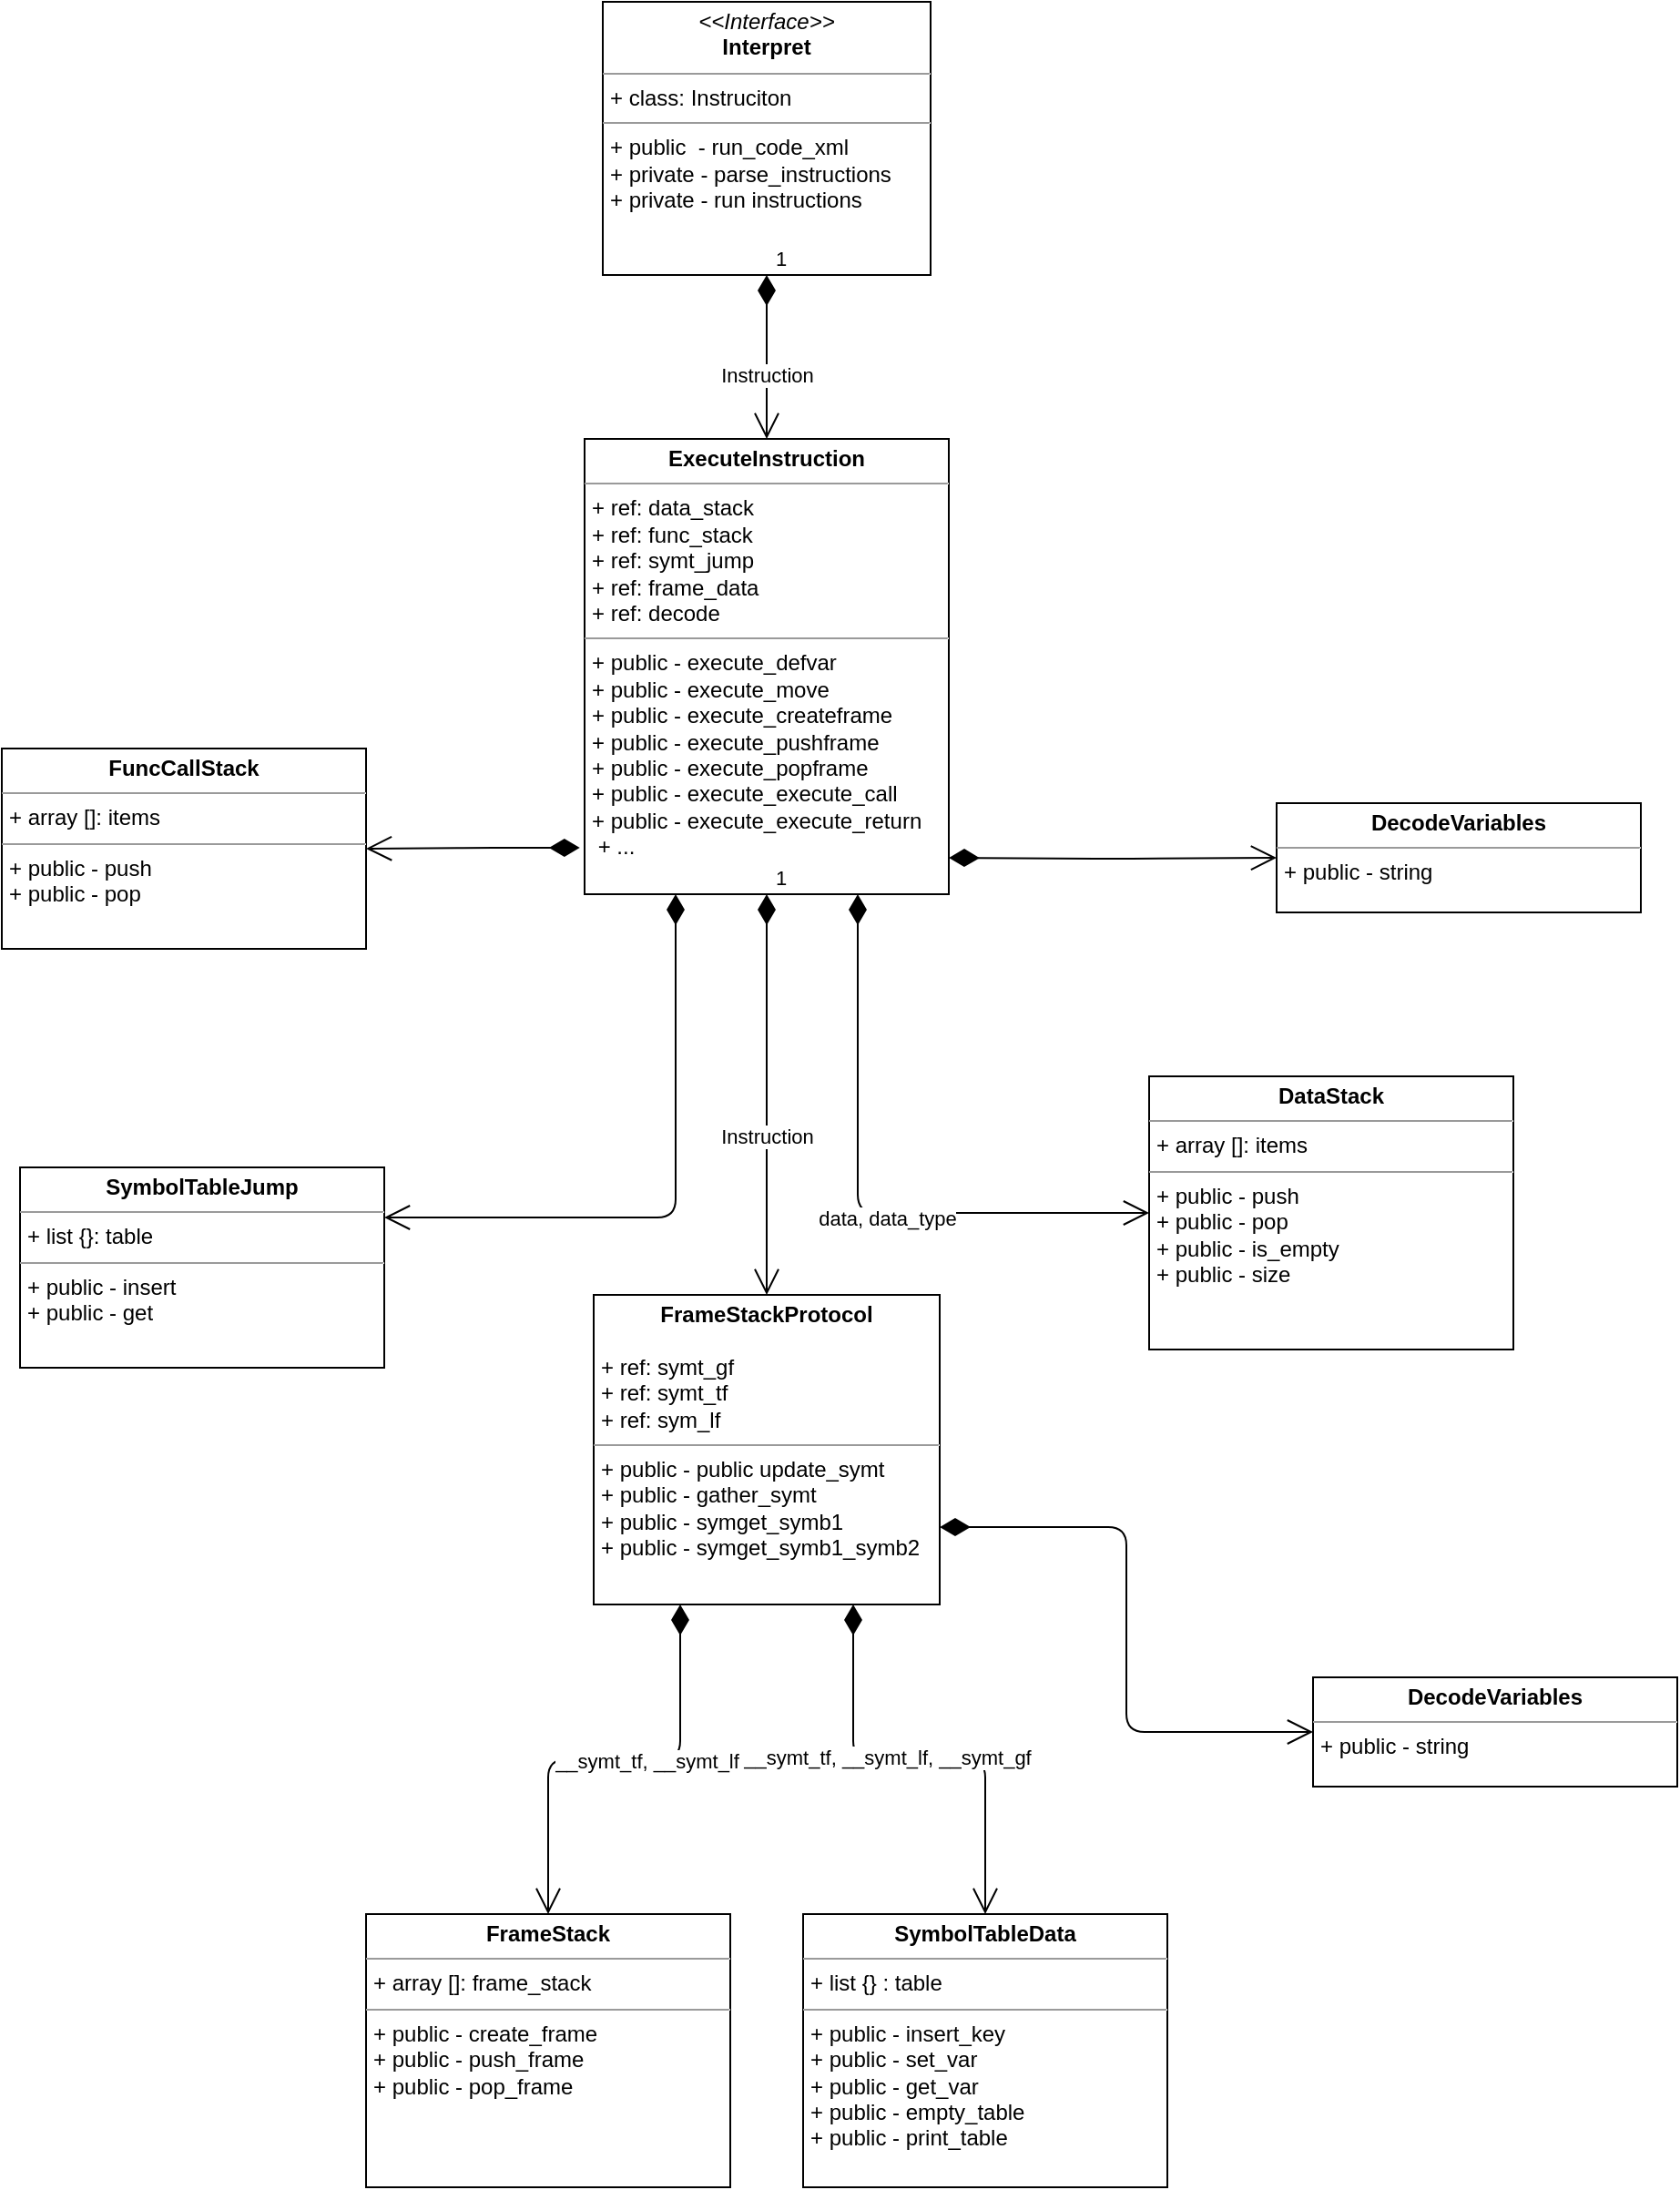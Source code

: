 <mxfile>
    <diagram id="7mINW34zETui4QWBk4Kv" name="Page-1">
        <mxGraphModel dx="1516" dy="984" grid="1" gridSize="10" guides="1" tooltips="1" connect="1" arrows="1" fold="1" page="1" pageScale="1" pageWidth="850" pageHeight="1100" math="0" shadow="0">
            <root>
                <mxCell id="0"/>
                <mxCell id="1" parent="0"/>
                <mxCell id="6" value="&lt;p style=&quot;margin:0px;margin-top:4px;text-align:center;&quot;&gt;&lt;i&gt;&amp;lt;&amp;lt;Interface&amp;gt;&amp;gt;&lt;/i&gt;&lt;br&gt;&lt;b&gt;Interpret&lt;/b&gt;&lt;/p&gt;&lt;hr size=&quot;1&quot;&gt;&lt;p style=&quot;margin:0px;margin-left:4px;&quot;&gt;+ class: Instruciton&lt;br&gt;&lt;/p&gt;&lt;hr size=&quot;1&quot;&gt;&lt;p style=&quot;margin:0px;margin-left:4px;&quot;&gt;+ public&amp;nbsp; &lt;span style=&quot;&quot;&gt;&#9;&lt;/span&gt;- run_code_xml&lt;br&gt;+ private &lt;span style=&quot;&quot;&gt;&#9;&lt;/span&gt;- parse_instructions&lt;/p&gt;&lt;p style=&quot;margin:0px;margin-left:4px;&quot;&gt;+ private - run instructions&lt;/p&gt;" style="verticalAlign=top;align=left;overflow=fill;fontSize=12;fontFamily=Helvetica;html=1;" parent="1" vertex="1">
                    <mxGeometry x="100" y="50" width="180" height="150" as="geometry"/>
                </mxCell>
                <mxCell id="7" value="&lt;p style=&quot;margin:0px;margin-top:4px;text-align:center;&quot;&gt;&lt;b&gt;ExecuteInstruction&lt;/b&gt;&lt;/p&gt;&lt;hr size=&quot;1&quot;&gt;&lt;p style=&quot;margin:0px;margin-left:4px;&quot;&gt;+ ref: data_stack&lt;/p&gt;&lt;p style=&quot;margin:0px;margin-left:4px;&quot;&gt;+ ref: func_stack&lt;/p&gt;&lt;p style=&quot;margin:0px;margin-left:4px;&quot;&gt;+ ref: symt_jump&lt;/p&gt;&lt;p style=&quot;margin:0px;margin-left:4px;&quot;&gt;+ ref: frame_data&lt;/p&gt;&lt;p style=&quot;margin:0px;margin-left:4px;&quot;&gt;+ ref: decode&lt;/p&gt;&lt;hr size=&quot;1&quot;&gt;&lt;p style=&quot;margin:0px;margin-left:4px;&quot;&gt;+ public - execute_defvar&lt;/p&gt;&lt;p style=&quot;margin:0px;margin-left:4px;&quot;&gt;+ public - execute_move&lt;br&gt;&lt;/p&gt;&lt;p style=&quot;margin:0px;margin-left:4px;&quot;&gt;+ public - execute_createframe&lt;br&gt;&lt;/p&gt;&lt;p style=&quot;margin:0px;margin-left:4px;&quot;&gt;+ public - execute_pushframe&lt;br&gt;&lt;/p&gt;&lt;p style=&quot;margin:0px;margin-left:4px;&quot;&gt;+ public - execute_popframe&lt;br&gt;&lt;/p&gt;&lt;p style=&quot;margin:0px;margin-left:4px;&quot;&gt;+ public - execute_execute_call&lt;br&gt;&lt;/p&gt;&lt;p style=&quot;margin:0px;margin-left:4px;&quot;&gt;+ public - execute_execute_return&lt;/p&gt;&lt;p style=&quot;margin:0px;margin-left:4px;&quot;&gt;&amp;nbsp;+ ...&lt;/p&gt;" style="verticalAlign=top;align=left;overflow=fill;fontSize=12;fontFamily=Helvetica;html=1;" parent="1" vertex="1">
                    <mxGeometry x="90" y="290" width="200" height="250" as="geometry"/>
                </mxCell>
                <mxCell id="9" value="&lt;p style=&quot;margin:0px;margin-top:4px;text-align:center;&quot;&gt;&lt;b&gt;FrameStackProtocol&lt;/b&gt;&lt;/p&gt;&lt;p style=&quot;margin:0px;margin-left:4px;&quot;&gt;&lt;br&gt;+ ref: symt_gf&lt;/p&gt;&lt;p style=&quot;margin:0px;margin-left:4px;&quot;&gt;+ ref: symt_tf&lt;/p&gt;&lt;p style=&quot;margin:0px;margin-left:4px;&quot;&gt;+ ref: sym_lf&lt;/p&gt;&lt;hr size=&quot;1&quot;&gt;&lt;p style=&quot;margin:0px;margin-left:4px;&quot;&gt;+ public - public update_symt&lt;/p&gt;&lt;p style=&quot;margin:0px;margin-left:4px;&quot;&gt;+ public - gather_symt&lt;/p&gt;&lt;p style=&quot;margin:0px;margin-left:4px;&quot;&gt;+ public - symget_symb1&lt;/p&gt;&lt;p style=&quot;margin:0px;margin-left:4px;&quot;&gt;+ public - symget_symb1_symb2&lt;/p&gt;" style="verticalAlign=top;align=left;overflow=fill;fontSize=12;fontFamily=Helvetica;html=1;" parent="1" vertex="1">
                    <mxGeometry x="95" y="760" width="190" height="170" as="geometry"/>
                </mxCell>
                <mxCell id="12" value="1" style="endArrow=open;html=1;endSize=12;startArrow=diamondThin;startSize=14;startFill=1;edgeStyle=orthogonalEdgeStyle;align=left;verticalAlign=bottom;exitX=0.5;exitY=1;exitDx=0;exitDy=0;entryX=0.5;entryY=0;entryDx=0;entryDy=0;" parent="1" source="7" target="9" edge="1">
                    <mxGeometry x="-1" y="3" relative="1" as="geometry">
                        <mxPoint x="300" y="720" as="sourcePoint"/>
                        <mxPoint x="460" y="720" as="targetPoint"/>
                    </mxGeometry>
                </mxCell>
                <mxCell id="20" value="&lt;span style=&quot;text-align: left;&quot;&gt;Instruction&lt;/span&gt;" style="edgeLabel;html=1;align=center;verticalAlign=middle;resizable=0;points=[];" parent="12" vertex="1" connectable="0">
                    <mxGeometry x="0.207" relative="1" as="geometry">
                        <mxPoint as="offset"/>
                    </mxGeometry>
                </mxCell>
                <mxCell id="13" value="&lt;p style=&quot;margin:0px;margin-top:4px;text-align:center;&quot;&gt;&lt;b&gt;FrameStack&lt;/b&gt;&lt;/p&gt;&lt;hr size=&quot;1&quot;&gt;&lt;p style=&quot;margin:0px;margin-left:4px;&quot;&gt;+ array []: frame_stack&lt;/p&gt;&lt;hr size=&quot;1&quot;&gt;&lt;p style=&quot;margin:0px;margin-left:4px;&quot;&gt;+ public - create_frame&lt;/p&gt;&lt;p style=&quot;margin:0px;margin-left:4px;&quot;&gt;+ public - push_frame&lt;/p&gt;&lt;p style=&quot;margin:0px;margin-left:4px;&quot;&gt;+ public - pop_frame&lt;/p&gt;" style="verticalAlign=top;align=left;overflow=fill;fontSize=12;fontFamily=Helvetica;html=1;" parent="1" vertex="1">
                    <mxGeometry x="-30" y="1100" width="200" height="150" as="geometry"/>
                </mxCell>
                <mxCell id="16" value="&lt;p style=&quot;margin:0px;margin-top:4px;text-align:center;&quot;&gt;&lt;b&gt;SymbolTableData&lt;/b&gt;&lt;/p&gt;&lt;hr size=&quot;1&quot;&gt;&lt;p style=&quot;margin:0px;margin-left:4px;&quot;&gt;+ list {} : table&amp;nbsp;&lt;/p&gt;&lt;hr size=&quot;1&quot;&gt;&lt;p style=&quot;margin:0px;margin-left:4px;&quot;&gt;+ public - insert_key&lt;/p&gt;&lt;p style=&quot;margin:0px;margin-left:4px;&quot;&gt;+ public - set_var&lt;/p&gt;&lt;p style=&quot;margin:0px;margin-left:4px;&quot;&gt;+ public - get_var&lt;/p&gt;&lt;p style=&quot;margin:0px;margin-left:4px;&quot;&gt;+ public - empty_table&lt;br&gt;&lt;/p&gt;&lt;p style=&quot;margin:0px;margin-left:4px;&quot;&gt;+ public - print_table&lt;br&gt;&lt;/p&gt;" style="verticalAlign=top;align=left;overflow=fill;fontSize=12;fontFamily=Helvetica;html=1;" parent="1" vertex="1">
                    <mxGeometry x="210" y="1100" width="200" height="150" as="geometry"/>
                </mxCell>
                <mxCell id="21" value="1" style="endArrow=open;html=1;endSize=12;startArrow=diamondThin;startSize=14;startFill=1;edgeStyle=orthogonalEdgeStyle;align=left;verticalAlign=bottom;exitX=0.5;exitY=1;exitDx=0;exitDy=0;entryX=0.5;entryY=0;entryDx=0;entryDy=0;" parent="1" source="6" target="7" edge="1">
                    <mxGeometry x="-1" y="3" relative="1" as="geometry">
                        <mxPoint x="370" y="210" as="sourcePoint"/>
                        <mxPoint x="370" y="320" as="targetPoint"/>
                    </mxGeometry>
                </mxCell>
                <mxCell id="22" value="&lt;span style=&quot;text-align: left;&quot;&gt;Instruction&lt;/span&gt;" style="edgeLabel;html=1;align=center;verticalAlign=middle;resizable=0;points=[];" parent="21" vertex="1" connectable="0">
                    <mxGeometry x="0.207" relative="1" as="geometry">
                        <mxPoint as="offset"/>
                    </mxGeometry>
                </mxCell>
                <mxCell id="24" value="" style="endArrow=open;html=1;endSize=12;startArrow=diamondThin;startSize=14;startFill=1;edgeStyle=orthogonalEdgeStyle;align=left;verticalAlign=bottom;exitX=0.25;exitY=1;exitDx=0;exitDy=0;entryX=0.5;entryY=0;entryDx=0;entryDy=0;" parent="1" source="9" target="13" edge="1">
                    <mxGeometry x="-1" y="3" relative="1" as="geometry">
                        <mxPoint x="140" y="740" as="sourcePoint"/>
                        <mxPoint x="300" y="740" as="targetPoint"/>
                    </mxGeometry>
                </mxCell>
                <mxCell id="25" value="&lt;span style=&quot;text-align: left;&quot;&gt;__symt_tf, __symt_lf&lt;/span&gt;" style="edgeLabel;html=1;align=center;verticalAlign=middle;resizable=0;points=[];" parent="24" vertex="1" connectable="0">
                    <mxGeometry x="-0.148" y="1" relative="1" as="geometry">
                        <mxPoint as="offset"/>
                    </mxGeometry>
                </mxCell>
                <mxCell id="26" value="" style="endArrow=open;html=1;endSize=12;startArrow=diamondThin;startSize=14;startFill=1;edgeStyle=orthogonalEdgeStyle;align=left;verticalAlign=bottom;exitX=0.75;exitY=1;exitDx=0;exitDy=0;entryX=0.5;entryY=0;entryDx=0;entryDy=0;" parent="1" source="9" target="16" edge="1">
                    <mxGeometry x="-1" y="3" relative="1" as="geometry">
                        <mxPoint x="237.6" y="930.0" as="sourcePoint"/>
                        <mxPoint x="170" y="1099.62" as="targetPoint"/>
                    </mxGeometry>
                </mxCell>
                <mxCell id="27" value="&lt;span style=&quot;text-align: left;&quot;&gt;__symt_tf, __symt_lf, __symt_gf&lt;/span&gt;" style="edgeLabel;html=1;align=center;verticalAlign=middle;resizable=0;points=[];" parent="26" vertex="1" connectable="0">
                    <mxGeometry x="-0.148" y="1" relative="1" as="geometry">
                        <mxPoint as="offset"/>
                    </mxGeometry>
                </mxCell>
                <mxCell id="28" value="&lt;p style=&quot;margin:0px;margin-top:4px;text-align:center;&quot;&gt;&lt;b&gt;DataStack&lt;/b&gt;&lt;/p&gt;&lt;hr size=&quot;1&quot;&gt;&lt;p style=&quot;margin:0px;margin-left:4px;&quot;&gt;+ array []: items&lt;/p&gt;&lt;hr size=&quot;1&quot;&gt;&lt;p style=&quot;margin:0px;margin-left:4px;&quot;&gt;+ public - push&lt;/p&gt;&lt;p style=&quot;margin:0px;margin-left:4px;&quot;&gt;+ public - pop&lt;/p&gt;&lt;p style=&quot;margin:0px;margin-left:4px;&quot;&gt;+ public - is_empty&lt;/p&gt;&lt;p style=&quot;margin:0px;margin-left:4px;&quot;&gt;+ public - size&lt;/p&gt;" style="verticalAlign=top;align=left;overflow=fill;fontSize=12;fontFamily=Helvetica;html=1;" parent="1" vertex="1">
                    <mxGeometry x="400" y="640" width="200" height="150" as="geometry"/>
                </mxCell>
                <mxCell id="29" value="" style="endArrow=open;html=1;endSize=12;startArrow=diamondThin;startSize=14;startFill=1;edgeStyle=orthogonalEdgeStyle;align=left;verticalAlign=bottom;exitX=0.75;exitY=1;exitDx=0;exitDy=0;entryX=0;entryY=0.5;entryDx=0;entryDy=0;" parent="1" source="7" target="28" edge="1">
                    <mxGeometry x="-1" y="3" relative="1" as="geometry">
                        <mxPoint x="310" y="790" as="sourcePoint"/>
                        <mxPoint x="470" y="790" as="targetPoint"/>
                    </mxGeometry>
                </mxCell>
                <mxCell id="30" value="data, data_type" style="edgeLabel;html=1;align=center;verticalAlign=middle;resizable=0;points=[];" parent="29" vertex="1" connectable="0">
                    <mxGeometry x="0.137" y="-3" relative="1" as="geometry">
                        <mxPoint as="offset"/>
                    </mxGeometry>
                </mxCell>
                <mxCell id="31" value="&lt;p style=&quot;margin:0px;margin-top:4px;text-align:center;&quot;&gt;&lt;b&gt;FuncCallStack&lt;/b&gt;&lt;/p&gt;&lt;hr size=&quot;1&quot;&gt;&lt;p style=&quot;margin:0px;margin-left:4px;&quot;&gt;+ array []: items&lt;/p&gt;&lt;hr size=&quot;1&quot;&gt;&lt;p style=&quot;margin:0px;margin-left:4px;&quot;&gt;+ public - push&lt;/p&gt;&lt;p style=&quot;margin:0px;margin-left:4px;&quot;&gt;+ public - pop&lt;/p&gt;" style="verticalAlign=top;align=left;overflow=fill;fontSize=12;fontFamily=Helvetica;html=1;" parent="1" vertex="1">
                    <mxGeometry x="-230" y="460" width="200" height="110" as="geometry"/>
                </mxCell>
                <mxCell id="35" value="" style="endArrow=open;html=1;endSize=12;startArrow=diamondThin;startSize=14;startFill=1;edgeStyle=orthogonalEdgeStyle;align=left;verticalAlign=bottom;entryX=1;entryY=0.5;entryDx=0;entryDy=0;exitX=-0.013;exitY=0.898;exitDx=0;exitDy=0;exitPerimeter=0;" parent="1" source="7" target="31" edge="1">
                    <mxGeometry x="-1" y="3" relative="1" as="geometry">
                        <mxPoint x="-150" y="860" as="sourcePoint"/>
                        <mxPoint x="10" y="860" as="targetPoint"/>
                    </mxGeometry>
                </mxCell>
                <mxCell id="36" value="&lt;p style=&quot;margin:0px;margin-top:4px;text-align:center;&quot;&gt;&lt;b&gt;SymbolTableJump&lt;/b&gt;&lt;/p&gt;&lt;hr size=&quot;1&quot;&gt;&lt;p style=&quot;margin:0px;margin-left:4px;&quot;&gt;+ list {}: table&lt;/p&gt;&lt;hr size=&quot;1&quot;&gt;&lt;p style=&quot;margin:0px;margin-left:4px;&quot;&gt;+ public - insert&lt;/p&gt;&lt;p style=&quot;margin:0px;margin-left:4px;&quot;&gt;+ public - get&lt;/p&gt;" style="verticalAlign=top;align=left;overflow=fill;fontSize=12;fontFamily=Helvetica;html=1;" parent="1" vertex="1">
                    <mxGeometry x="-220" y="690" width="200" height="110" as="geometry"/>
                </mxCell>
                <mxCell id="37" value="" style="endArrow=open;html=1;endSize=12;startArrow=diamondThin;startSize=14;startFill=1;edgeStyle=orthogonalEdgeStyle;align=left;verticalAlign=bottom;entryX=1;entryY=0.25;entryDx=0;entryDy=0;exitX=0.25;exitY=1;exitDx=0;exitDy=0;" parent="1" source="7" target="36" edge="1">
                    <mxGeometry x="-1" y="3" relative="1" as="geometry">
                        <mxPoint x="-200" y="860" as="sourcePoint"/>
                        <mxPoint x="-40" y="860" as="targetPoint"/>
                    </mxGeometry>
                </mxCell>
                <mxCell id="39" value="&lt;p style=&quot;margin:0px;margin-top:4px;text-align:center;&quot;&gt;&lt;b&gt;DecodeVariables&lt;/b&gt;&lt;/p&gt;&lt;hr size=&quot;1&quot;&gt;&lt;p style=&quot;margin:0px;margin-left:4px;&quot;&gt;+ public - string&lt;br&gt;&lt;/p&gt;" style="verticalAlign=top;align=left;overflow=fill;fontSize=12;fontFamily=Helvetica;html=1;" parent="1" vertex="1">
                    <mxGeometry x="470" y="490" width="200" height="60" as="geometry"/>
                </mxCell>
                <mxCell id="40" value="" style="endArrow=open;html=1;endSize=12;startArrow=diamondThin;startSize=14;startFill=1;edgeStyle=orthogonalEdgeStyle;align=left;verticalAlign=bottom;entryX=0;entryY=0.5;entryDx=0;entryDy=0;" parent="1" target="39" edge="1">
                    <mxGeometry x="-1" y="3" relative="1" as="geometry">
                        <mxPoint x="290" y="520" as="sourcePoint"/>
                        <mxPoint x="440" y="620" as="targetPoint"/>
                    </mxGeometry>
                </mxCell>
                <mxCell id="41" value="&lt;p style=&quot;margin:0px;margin-top:4px;text-align:center;&quot;&gt;&lt;b&gt;DecodeVariables&lt;/b&gt;&lt;/p&gt;&lt;hr size=&quot;1&quot;&gt;&lt;p style=&quot;margin:0px;margin-left:4px;&quot;&gt;+ public - string&lt;br&gt;&lt;/p&gt;" style="verticalAlign=top;align=left;overflow=fill;fontSize=12;fontFamily=Helvetica;html=1;" vertex="1" parent="1">
                    <mxGeometry x="490" y="970" width="200" height="60" as="geometry"/>
                </mxCell>
                <mxCell id="42" value="" style="endArrow=open;html=1;endSize=12;startArrow=diamondThin;startSize=14;startFill=1;edgeStyle=orthogonalEdgeStyle;align=left;verticalAlign=bottom;entryX=0;entryY=0.5;entryDx=0;entryDy=0;exitX=1;exitY=0.75;exitDx=0;exitDy=0;" edge="1" parent="1" source="9" target="41">
                    <mxGeometry x="-1" y="3" relative="1" as="geometry">
                        <mxPoint x="320" y="900" as="sourcePoint"/>
                        <mxPoint x="500" y="900" as="targetPoint"/>
                    </mxGeometry>
                </mxCell>
            </root>
        </mxGraphModel>
    </diagram>
</mxfile>